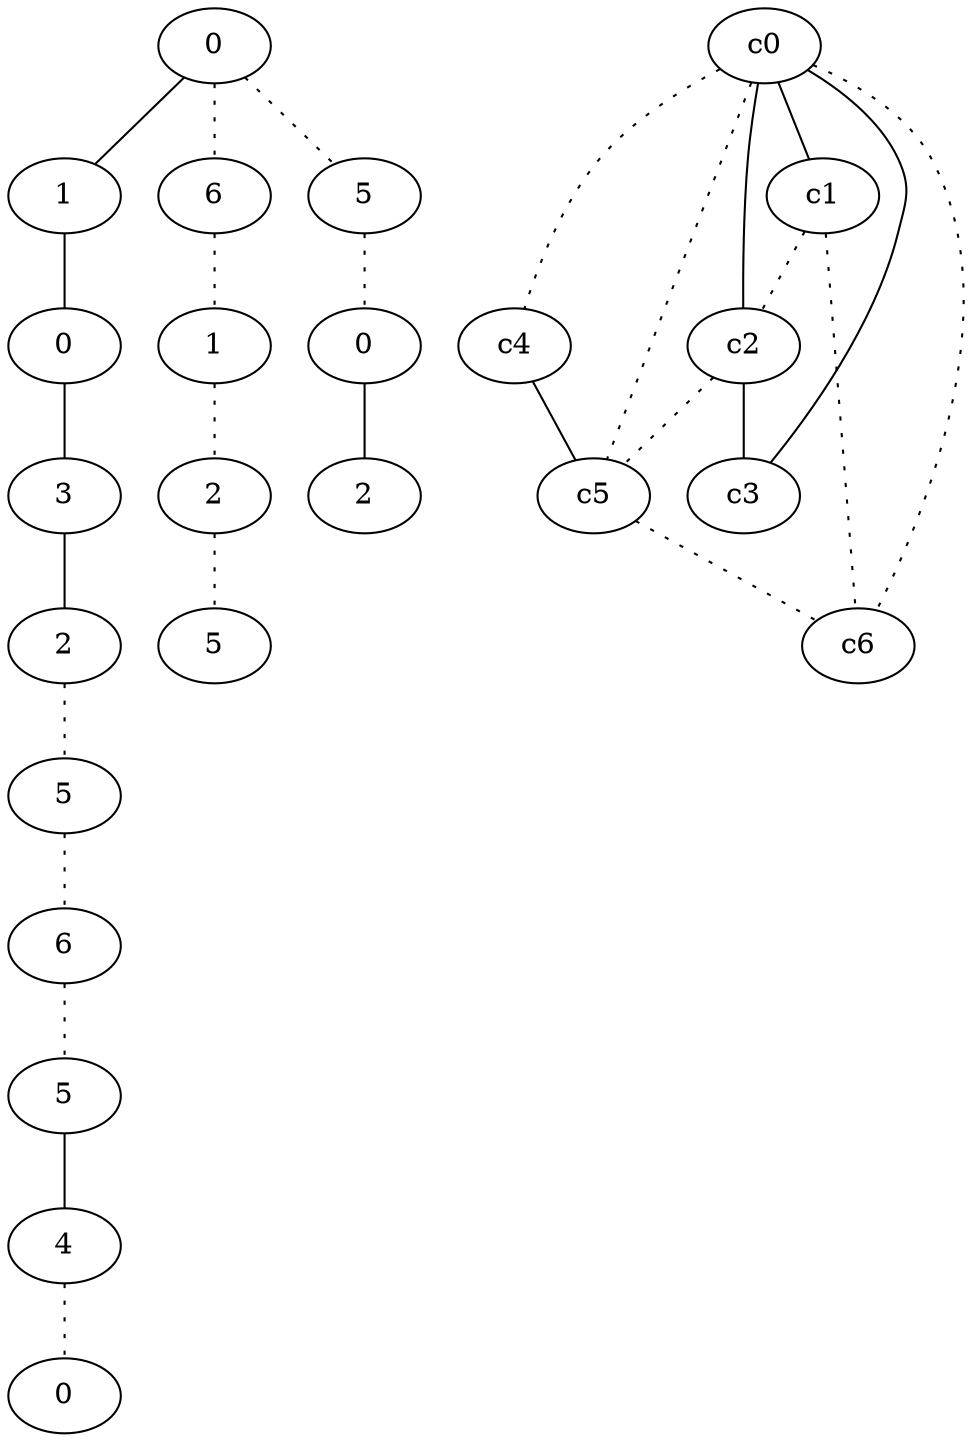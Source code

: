 graph {
a0[label=0];
a1[label=1];
a2[label=0];
a3[label=3];
a4[label=2];
a5[label=5];
a6[label=6];
a7[label=5];
a8[label=4];
a9[label=0];
a10[label=6];
a11[label=1];
a12[label=2];
a13[label=5];
a14[label=5];
a15[label=0];
a16[label=2];
a0 -- a1;
a0 -- a10 [style=dotted];
a0 -- a14 [style=dotted];
a1 -- a2;
a2 -- a3;
a3 -- a4;
a4 -- a5 [style=dotted];
a5 -- a6 [style=dotted];
a6 -- a7 [style=dotted];
a7 -- a8;
a8 -- a9 [style=dotted];
a10 -- a11 [style=dotted];
a11 -- a12 [style=dotted];
a12 -- a13 [style=dotted];
a14 -- a15 [style=dotted];
a15 -- a16;
c0 -- c1;
c0 -- c2;
c0 -- c3;
c0 -- c4 [style=dotted];
c0 -- c5 [style=dotted];
c0 -- c6 [style=dotted];
c1 -- c2 [style=dotted];
c1 -- c6 [style=dotted];
c2 -- c3;
c2 -- c5 [style=dotted];
c4 -- c5;
c5 -- c6 [style=dotted];
}
